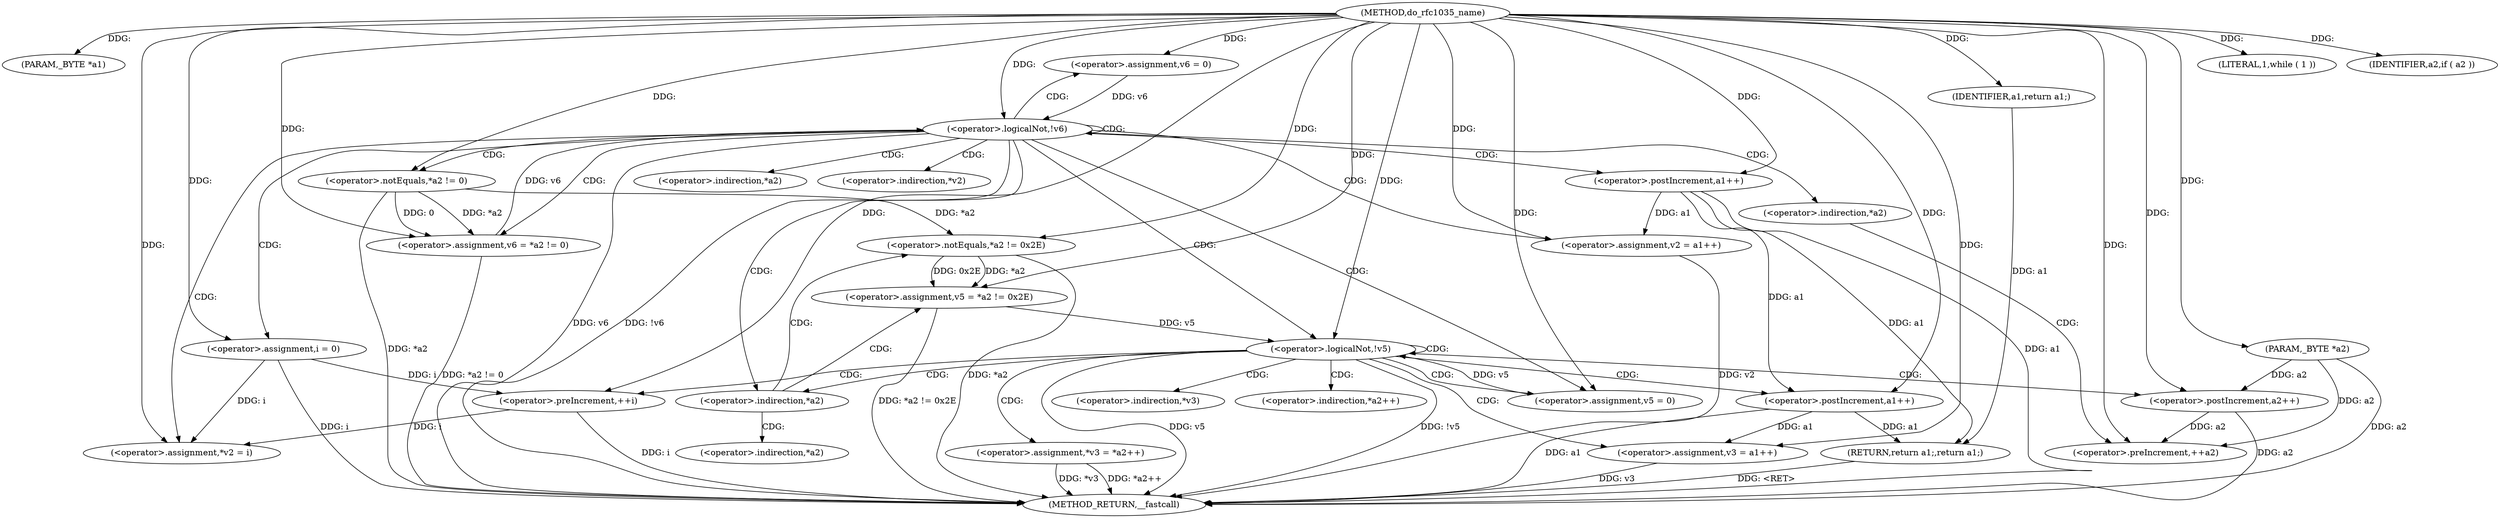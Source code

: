 digraph do_rfc1035_name {  
"1000106" [label = "(METHOD,do_rfc1035_name)" ]
"1000181" [label = "(METHOD_RETURN,__fastcall)" ]
"1000107" [label = "(PARAM,_BYTE *a1)" ]
"1000108" [label = "(PARAM,_BYTE *a2)" ]
"1000116" [label = "(LITERAL,1,while ( 1 ))" ]
"1000118" [label = "(<operator>.assignment,v6 = 0)" ]
"1000122" [label = "(IDENTIFIER,a2,if ( a2 ))" ]
"1000123" [label = "(<operator>.assignment,v6 = *a2 != 0)" ]
"1000125" [label = "(<operator>.notEquals,*a2 != 0)" ]
"1000130" [label = "(<operator>.logicalNot,!v6)" ]
"1000133" [label = "(<operator>.assignment,v2 = a1++)" ]
"1000135" [label = "(<operator>.postIncrement,a1++)" ]
"1000138" [label = "(<operator>.assignment,i = 0)" ]
"1000141" [label = "(<operator>.preIncrement,++i)" ]
"1000144" [label = "(<operator>.assignment,v5 = 0)" ]
"1000150" [label = "(<operator>.assignment,v5 = *a2 != 0x2E)" ]
"1000152" [label = "(<operator>.notEquals,*a2 != 0x2E)" ]
"1000157" [label = "(<operator>.logicalNot,!v5)" ]
"1000160" [label = "(<operator>.assignment,v3 = a1++)" ]
"1000162" [label = "(<operator>.postIncrement,a1++)" ]
"1000164" [label = "(<operator>.assignment,*v3 = *a2++)" ]
"1000168" [label = "(<operator>.postIncrement,a2++)" ]
"1000170" [label = "(<operator>.assignment,*v2 = i)" ]
"1000177" [label = "(<operator>.preIncrement,++a2)" ]
"1000179" [label = "(RETURN,return a1;,return a1;)" ]
"1000180" [label = "(IDENTIFIER,a1,return a1;)" ]
"1000126" [label = "(<operator>.indirection,*a2)" ]
"1000148" [label = "(<operator>.indirection,*a2)" ]
"1000153" [label = "(<operator>.indirection,*a2)" ]
"1000165" [label = "(<operator>.indirection,*v3)" ]
"1000167" [label = "(<operator>.indirection,*a2++)" ]
"1000171" [label = "(<operator>.indirection,*v2)" ]
"1000175" [label = "(<operator>.indirection,*a2)" ]
  "1000179" -> "1000181"  [ label = "DDG: <RET>"] 
  "1000157" -> "1000181"  [ label = "DDG: !v5"] 
  "1000150" -> "1000181"  [ label = "DDG: *a2 != 0x2E"] 
  "1000157" -> "1000181"  [ label = "DDG: v5"] 
  "1000130" -> "1000181"  [ label = "DDG: v6"] 
  "1000168" -> "1000181"  [ label = "DDG: a2"] 
  "1000164" -> "1000181"  [ label = "DDG: *a2++"] 
  "1000135" -> "1000181"  [ label = "DDG: a1"] 
  "1000160" -> "1000181"  [ label = "DDG: v3"] 
  "1000162" -> "1000181"  [ label = "DDG: a1"] 
  "1000138" -> "1000181"  [ label = "DDG: i"] 
  "1000141" -> "1000181"  [ label = "DDG: i"] 
  "1000133" -> "1000181"  [ label = "DDG: v2"] 
  "1000130" -> "1000181"  [ label = "DDG: !v6"] 
  "1000152" -> "1000181"  [ label = "DDG: *a2"] 
  "1000125" -> "1000181"  [ label = "DDG: *a2"] 
  "1000123" -> "1000181"  [ label = "DDG: *a2 != 0"] 
  "1000108" -> "1000181"  [ label = "DDG: a2"] 
  "1000164" -> "1000181"  [ label = "DDG: *v3"] 
  "1000106" -> "1000107"  [ label = "DDG: "] 
  "1000106" -> "1000108"  [ label = "DDG: "] 
  "1000106" -> "1000116"  [ label = "DDG: "] 
  "1000106" -> "1000118"  [ label = "DDG: "] 
  "1000106" -> "1000122"  [ label = "DDG: "] 
  "1000125" -> "1000123"  [ label = "DDG: *a2"] 
  "1000125" -> "1000123"  [ label = "DDG: 0"] 
  "1000106" -> "1000123"  [ label = "DDG: "] 
  "1000106" -> "1000125"  [ label = "DDG: "] 
  "1000123" -> "1000130"  [ label = "DDG: v6"] 
  "1000118" -> "1000130"  [ label = "DDG: v6"] 
  "1000106" -> "1000130"  [ label = "DDG: "] 
  "1000106" -> "1000133"  [ label = "DDG: "] 
  "1000135" -> "1000133"  [ label = "DDG: a1"] 
  "1000106" -> "1000135"  [ label = "DDG: "] 
  "1000106" -> "1000138"  [ label = "DDG: "] 
  "1000138" -> "1000141"  [ label = "DDG: i"] 
  "1000106" -> "1000141"  [ label = "DDG: "] 
  "1000106" -> "1000144"  [ label = "DDG: "] 
  "1000152" -> "1000150"  [ label = "DDG: *a2"] 
  "1000152" -> "1000150"  [ label = "DDG: 0x2E"] 
  "1000106" -> "1000150"  [ label = "DDG: "] 
  "1000125" -> "1000152"  [ label = "DDG: *a2"] 
  "1000106" -> "1000152"  [ label = "DDG: "] 
  "1000144" -> "1000157"  [ label = "DDG: v5"] 
  "1000150" -> "1000157"  [ label = "DDG: v5"] 
  "1000106" -> "1000157"  [ label = "DDG: "] 
  "1000106" -> "1000160"  [ label = "DDG: "] 
  "1000162" -> "1000160"  [ label = "DDG: a1"] 
  "1000135" -> "1000162"  [ label = "DDG: a1"] 
  "1000106" -> "1000162"  [ label = "DDG: "] 
  "1000108" -> "1000168"  [ label = "DDG: a2"] 
  "1000106" -> "1000168"  [ label = "DDG: "] 
  "1000138" -> "1000170"  [ label = "DDG: i"] 
  "1000141" -> "1000170"  [ label = "DDG: i"] 
  "1000106" -> "1000170"  [ label = "DDG: "] 
  "1000168" -> "1000177"  [ label = "DDG: a2"] 
  "1000108" -> "1000177"  [ label = "DDG: a2"] 
  "1000106" -> "1000177"  [ label = "DDG: "] 
  "1000180" -> "1000179"  [ label = "DDG: a1"] 
  "1000135" -> "1000179"  [ label = "DDG: a1"] 
  "1000162" -> "1000179"  [ label = "DDG: a1"] 
  "1000106" -> "1000180"  [ label = "DDG: "] 
  "1000130" -> "1000144"  [ label = "CDG: "] 
  "1000130" -> "1000138"  [ label = "CDG: "] 
  "1000130" -> "1000135"  [ label = "CDG: "] 
  "1000130" -> "1000133"  [ label = "CDG: "] 
  "1000130" -> "1000157"  [ label = "CDG: "] 
  "1000130" -> "1000148"  [ label = "CDG: "] 
  "1000130" -> "1000175"  [ label = "CDG: "] 
  "1000130" -> "1000171"  [ label = "CDG: "] 
  "1000130" -> "1000170"  [ label = "CDG: "] 
  "1000130" -> "1000118"  [ label = "CDG: "] 
  "1000130" -> "1000130"  [ label = "CDG: "] 
  "1000130" -> "1000126"  [ label = "CDG: "] 
  "1000130" -> "1000125"  [ label = "CDG: "] 
  "1000130" -> "1000123"  [ label = "CDG: "] 
  "1000148" -> "1000153"  [ label = "CDG: "] 
  "1000148" -> "1000152"  [ label = "CDG: "] 
  "1000148" -> "1000150"  [ label = "CDG: "] 
  "1000157" -> "1000168"  [ label = "CDG: "] 
  "1000157" -> "1000167"  [ label = "CDG: "] 
  "1000157" -> "1000165"  [ label = "CDG: "] 
  "1000157" -> "1000164"  [ label = "CDG: "] 
  "1000157" -> "1000162"  [ label = "CDG: "] 
  "1000157" -> "1000144"  [ label = "CDG: "] 
  "1000157" -> "1000141"  [ label = "CDG: "] 
  "1000157" -> "1000160"  [ label = "CDG: "] 
  "1000157" -> "1000157"  [ label = "CDG: "] 
  "1000157" -> "1000148"  [ label = "CDG: "] 
  "1000175" -> "1000177"  [ label = "CDG: "] 
}
